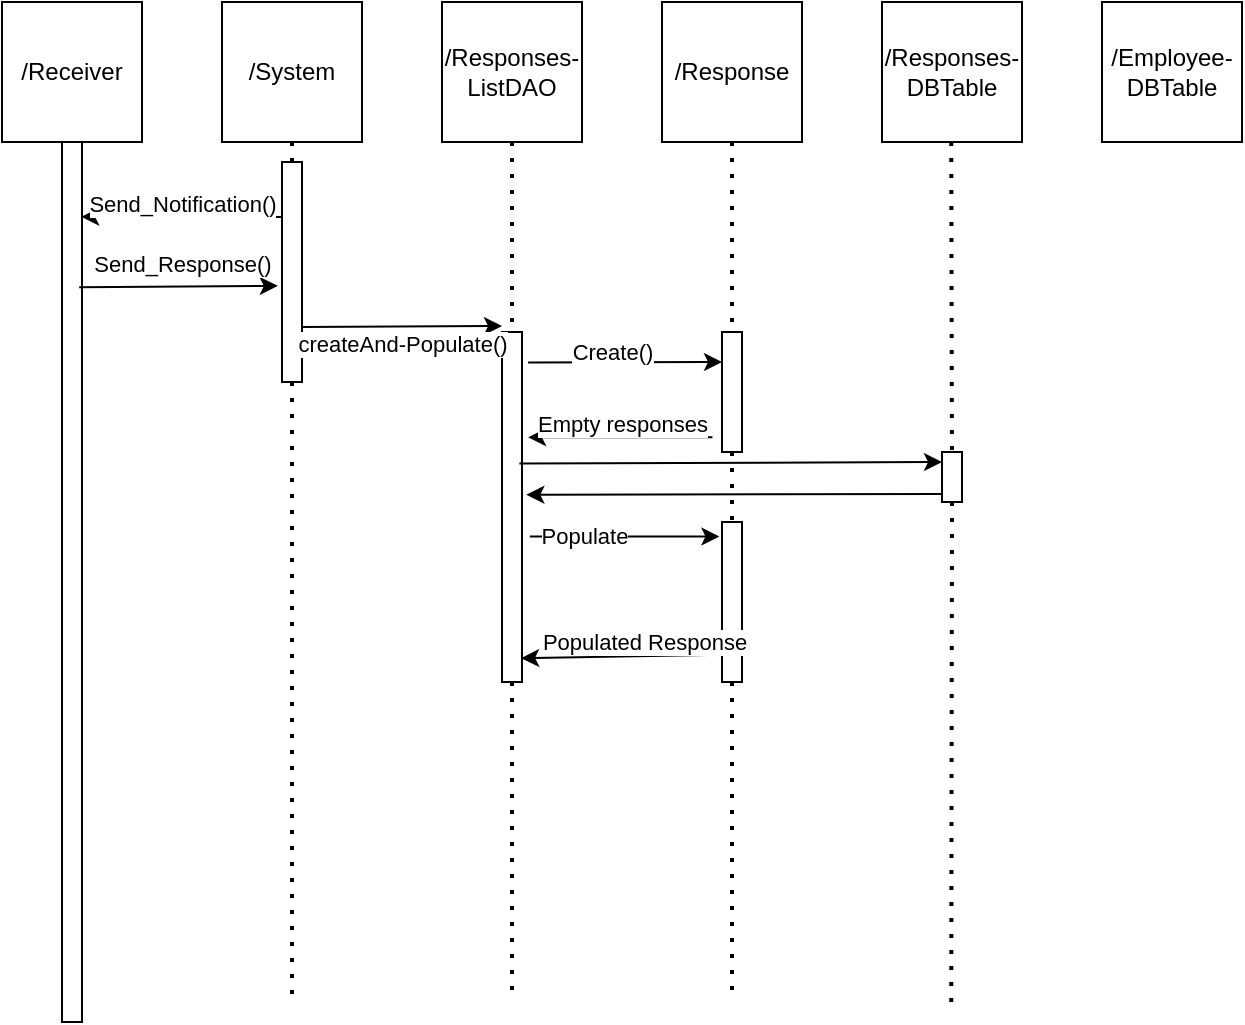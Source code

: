 <mxfile version="23.1.5" type="github">
  <diagram name="Page-1" id="k59Omqp7S_XQz2QBfn44">
    <mxGraphModel dx="722" dy="325" grid="1" gridSize="10" guides="1" tooltips="1" connect="1" arrows="1" fold="1" page="1" pageScale="1" pageWidth="850" pageHeight="1100" math="0" shadow="0">
      <root>
        <mxCell id="0" />
        <mxCell id="1" parent="0" />
        <mxCell id="Vfp6eLegOjYmduUzVoi8-1" value="/Receiver" style="whiteSpace=wrap;html=1;aspect=fixed;" parent="1" vertex="1">
          <mxGeometry x="120" y="20" width="70" height="70" as="geometry" />
        </mxCell>
        <mxCell id="Vfp6eLegOjYmduUzVoi8-2" value="/System" style="whiteSpace=wrap;html=1;aspect=fixed;" parent="1" vertex="1">
          <mxGeometry x="230" y="20" width="70" height="70" as="geometry" />
        </mxCell>
        <mxCell id="Vfp6eLegOjYmduUzVoi8-5" value="" style="rounded=0;whiteSpace=wrap;html=1;" parent="1" vertex="1">
          <mxGeometry x="150" y="90" width="10" height="440" as="geometry" />
        </mxCell>
        <mxCell id="Vfp6eLegOjYmduUzVoi8-6" value="" style="endArrow=none;dashed=1;html=1;dashPattern=1 3;strokeWidth=2;rounded=0;exitX=0.5;exitY=1;exitDx=0;exitDy=0;" parent="1" source="TXRaw1fAJytj_A3V21l3-1" edge="1">
          <mxGeometry width="50" height="50" relative="1" as="geometry">
            <mxPoint x="390" y="150" as="sourcePoint" />
            <mxPoint x="265" y="520" as="targetPoint" />
          </mxGeometry>
        </mxCell>
        <mxCell id="Vfp6eLegOjYmduUzVoi8-9" value="/Responses-ListDAO" style="whiteSpace=wrap;html=1;aspect=fixed;" parent="1" vertex="1">
          <mxGeometry x="340" y="20" width="70" height="70" as="geometry" />
        </mxCell>
        <mxCell id="Vfp6eLegOjYmduUzVoi8-10" value="" style="endArrow=none;dashed=1;html=1;dashPattern=1 3;strokeWidth=2;rounded=0;" parent="1" source="TXRaw1fAJytj_A3V21l3-24" edge="1">
          <mxGeometry width="50" height="50" relative="1" as="geometry">
            <mxPoint x="375" y="90" as="sourcePoint" />
            <mxPoint x="375" y="520" as="targetPoint" />
          </mxGeometry>
        </mxCell>
        <mxCell id="Vfp6eLegOjYmduUzVoi8-11" value="/Response" style="whiteSpace=wrap;html=1;aspect=fixed;" parent="1" vertex="1">
          <mxGeometry x="450" y="20" width="70" height="70" as="geometry" />
        </mxCell>
        <mxCell id="Vfp6eLegOjYmduUzVoi8-12" value="" style="endArrow=none;dashed=1;html=1;dashPattern=1 3;strokeWidth=2;rounded=0;exitX=0.5;exitY=1;exitDx=0;exitDy=0;" parent="1" source="TXRaw1fAJytj_A3V21l3-35" edge="1">
          <mxGeometry width="50" height="50" relative="1" as="geometry">
            <mxPoint x="610" y="150" as="sourcePoint" />
            <mxPoint x="485" y="520" as="targetPoint" />
          </mxGeometry>
        </mxCell>
        <mxCell id="TXRaw1fAJytj_A3V21l3-2" value="" style="endArrow=none;dashed=1;html=1;dashPattern=1 3;strokeWidth=2;rounded=0;exitX=0.5;exitY=1;exitDx=0;exitDy=0;" edge="1" parent="1" source="Vfp6eLegOjYmduUzVoi8-2" target="TXRaw1fAJytj_A3V21l3-1">
          <mxGeometry width="50" height="50" relative="1" as="geometry">
            <mxPoint x="265" y="90" as="sourcePoint" />
            <mxPoint x="265" y="520" as="targetPoint" />
          </mxGeometry>
        </mxCell>
        <mxCell id="TXRaw1fAJytj_A3V21l3-1" value="" style="rounded=0;whiteSpace=wrap;html=1;" vertex="1" parent="1">
          <mxGeometry x="260" y="100" width="10" height="110" as="geometry" />
        </mxCell>
        <mxCell id="TXRaw1fAJytj_A3V21l3-7" value="" style="endArrow=none;dashed=1;html=1;dashPattern=1 3;strokeWidth=2;rounded=0;exitX=0.5;exitY=1;exitDx=0;exitDy=0;" edge="1" parent="1" source="Vfp6eLegOjYmduUzVoi8-9">
          <mxGeometry width="50" height="50" relative="1" as="geometry">
            <mxPoint x="375" y="90" as="sourcePoint" />
            <mxPoint x="375" y="90" as="targetPoint" />
          </mxGeometry>
        </mxCell>
        <mxCell id="TXRaw1fAJytj_A3V21l3-11" value="/Responses-DBTable" style="whiteSpace=wrap;html=1;aspect=fixed;" vertex="1" parent="1">
          <mxGeometry x="560" y="20" width="70" height="70" as="geometry" />
        </mxCell>
        <mxCell id="TXRaw1fAJytj_A3V21l3-12" value="/Employee-DBTable" style="whiteSpace=wrap;html=1;aspect=fixed;" vertex="1" parent="1">
          <mxGeometry x="670" y="20" width="70" height="70" as="geometry" />
        </mxCell>
        <mxCell id="TXRaw1fAJytj_A3V21l3-14" value="" style="endArrow=none;dashed=1;html=1;dashPattern=1 3;strokeWidth=2;rounded=0;exitX=0.5;exitY=1;exitDx=0;exitDy=0;" edge="1" parent="1" source="TXRaw1fAJytj_A3V21l3-15">
          <mxGeometry width="50" height="50" relative="1" as="geometry">
            <mxPoint x="594.62" y="90" as="sourcePoint" />
            <mxPoint x="594.62" y="520" as="targetPoint" />
          </mxGeometry>
        </mxCell>
        <mxCell id="TXRaw1fAJytj_A3V21l3-16" value="" style="endArrow=none;dashed=1;html=1;dashPattern=1 3;strokeWidth=2;rounded=0;exitX=0.5;exitY=1;exitDx=0;exitDy=0;" edge="1" parent="1" target="TXRaw1fAJytj_A3V21l3-15">
          <mxGeometry width="50" height="50" relative="1" as="geometry">
            <mxPoint x="594.62" y="90" as="sourcePoint" />
            <mxPoint x="594.62" y="520" as="targetPoint" />
          </mxGeometry>
        </mxCell>
        <mxCell id="TXRaw1fAJytj_A3V21l3-15" value="" style="rounded=0;whiteSpace=wrap;html=1;" vertex="1" parent="1">
          <mxGeometry x="590" y="245" width="10" height="25" as="geometry" />
        </mxCell>
        <mxCell id="TXRaw1fAJytj_A3V21l3-18" value="" style="endArrow=classic;html=1;rounded=0;entryX=0.959;entryY=0.085;entryDx=0;entryDy=0;entryPerimeter=0;exitX=0;exitY=0.25;exitDx=0;exitDy=0;" edge="1" parent="1" source="TXRaw1fAJytj_A3V21l3-1" target="Vfp6eLegOjYmduUzVoi8-5">
          <mxGeometry width="50" height="50" relative="1" as="geometry">
            <mxPoint x="280" y="170" as="sourcePoint" />
            <mxPoint x="330" y="120" as="targetPoint" />
          </mxGeometry>
        </mxCell>
        <mxCell id="TXRaw1fAJytj_A3V21l3-20" value="Send_Notification()" style="edgeLabel;html=1;align=center;verticalAlign=middle;resizable=0;points=[];" vertex="1" connectable="0" parent="TXRaw1fAJytj_A3V21l3-18">
          <mxGeometry x="0.313" relative="1" as="geometry">
            <mxPoint x="16" y="-7" as="offset" />
          </mxGeometry>
        </mxCell>
        <mxCell id="TXRaw1fAJytj_A3V21l3-21" value="" style="endArrow=classic;html=1;rounded=0;exitX=0.959;exitY=0.165;exitDx=0;exitDy=0;exitPerimeter=0;entryX=-0.11;entryY=0.563;entryDx=0;entryDy=0;entryPerimeter=0;" edge="1" parent="1">
          <mxGeometry width="50" height="50" relative="1" as="geometry">
            <mxPoint x="158.59" y="162.6" as="sourcePoint" />
            <mxPoint x="257.9" y="161.93" as="targetPoint" />
          </mxGeometry>
        </mxCell>
        <mxCell id="TXRaw1fAJytj_A3V21l3-23" value="Send_Response()" style="edgeLabel;html=1;align=center;verticalAlign=middle;resizable=0;points=[];" vertex="1" connectable="0" parent="TXRaw1fAJytj_A3V21l3-21">
          <mxGeometry x="-0.333" relative="1" as="geometry">
            <mxPoint x="18" y="-12" as="offset" />
          </mxGeometry>
        </mxCell>
        <mxCell id="TXRaw1fAJytj_A3V21l3-25" value="" style="endArrow=none;dashed=1;html=1;dashPattern=1 3;strokeWidth=2;rounded=0;" edge="1" parent="1" target="TXRaw1fAJytj_A3V21l3-24">
          <mxGeometry width="50" height="50" relative="1" as="geometry">
            <mxPoint x="375" y="90" as="sourcePoint" />
            <mxPoint x="375" y="520" as="targetPoint" />
          </mxGeometry>
        </mxCell>
        <mxCell id="TXRaw1fAJytj_A3V21l3-24" value="" style="rounded=0;whiteSpace=wrap;html=1;" vertex="1" parent="1">
          <mxGeometry x="370" y="185" width="10" height="175" as="geometry" />
        </mxCell>
        <mxCell id="TXRaw1fAJytj_A3V21l3-26" value="" style="endArrow=classic;html=1;rounded=0;exitX=1;exitY=0.75;exitDx=0;exitDy=0;" edge="1" parent="1" source="TXRaw1fAJytj_A3V21l3-1">
          <mxGeometry width="50" height="50" relative="1" as="geometry">
            <mxPoint x="410" y="200" as="sourcePoint" />
            <mxPoint x="370" y="182" as="targetPoint" />
          </mxGeometry>
        </mxCell>
        <mxCell id="TXRaw1fAJytj_A3V21l3-28" value="createAnd-Populate()" style="edgeLabel;html=1;align=center;verticalAlign=middle;resizable=0;points=[];" vertex="1" connectable="0" parent="TXRaw1fAJytj_A3V21l3-26">
          <mxGeometry x="-0.396" y="4" relative="1" as="geometry">
            <mxPoint x="20" y="12" as="offset" />
          </mxGeometry>
        </mxCell>
        <mxCell id="TXRaw1fAJytj_A3V21l3-30" value="" style="endArrow=none;dashed=1;html=1;dashPattern=1 3;strokeWidth=2;rounded=0;exitX=0.5;exitY=1;exitDx=0;exitDy=0;" edge="1" parent="1" source="Vfp6eLegOjYmduUzVoi8-11" target="TXRaw1fAJytj_A3V21l3-29">
          <mxGeometry width="50" height="50" relative="1" as="geometry">
            <mxPoint x="485" y="90" as="sourcePoint" />
            <mxPoint x="485" y="520" as="targetPoint" />
          </mxGeometry>
        </mxCell>
        <mxCell id="TXRaw1fAJytj_A3V21l3-29" value="" style="rounded=0;whiteSpace=wrap;html=1;" vertex="1" parent="1">
          <mxGeometry x="480" y="185" width="10" height="60" as="geometry" />
        </mxCell>
        <mxCell id="TXRaw1fAJytj_A3V21l3-31" value="" style="endArrow=classic;html=1;rounded=0;exitX=1.304;exitY=0.087;exitDx=0;exitDy=0;exitPerimeter=0;entryX=0;entryY=0.25;entryDx=0;entryDy=0;" edge="1" parent="1" source="TXRaw1fAJytj_A3V21l3-24" target="TXRaw1fAJytj_A3V21l3-29">
          <mxGeometry width="50" height="50" relative="1" as="geometry">
            <mxPoint x="390" y="230" as="sourcePoint" />
            <mxPoint x="440" y="180" as="targetPoint" />
          </mxGeometry>
        </mxCell>
        <mxCell id="TXRaw1fAJytj_A3V21l3-32" value="Create()" style="edgeLabel;html=1;align=center;verticalAlign=middle;resizable=0;points=[];" vertex="1" connectable="0" parent="TXRaw1fAJytj_A3V21l3-31">
          <mxGeometry x="-0.444" y="5" relative="1" as="geometry">
            <mxPoint x="15" as="offset" />
          </mxGeometry>
        </mxCell>
        <mxCell id="TXRaw1fAJytj_A3V21l3-33" value="" style="endArrow=classic;html=1;rounded=0;exitX=-0.478;exitY=0.878;exitDx=0;exitDy=0;exitPerimeter=0;entryX=1.304;entryY=0.301;entryDx=0;entryDy=0;entryPerimeter=0;" edge="1" parent="1" source="TXRaw1fAJytj_A3V21l3-29" target="TXRaw1fAJytj_A3V21l3-24">
          <mxGeometry width="50" height="50" relative="1" as="geometry">
            <mxPoint x="390" y="230" as="sourcePoint" />
            <mxPoint x="440" y="180" as="targetPoint" />
          </mxGeometry>
        </mxCell>
        <mxCell id="TXRaw1fAJytj_A3V21l3-34" value="Empty responses" style="edgeLabel;html=1;align=center;verticalAlign=middle;resizable=0;points=[];" vertex="1" connectable="0" parent="TXRaw1fAJytj_A3V21l3-33">
          <mxGeometry x="0.453" y="-7" relative="1" as="geometry">
            <mxPoint x="22" as="offset" />
          </mxGeometry>
        </mxCell>
        <mxCell id="TXRaw1fAJytj_A3V21l3-36" value="" style="endArrow=none;dashed=1;html=1;dashPattern=1 3;strokeWidth=2;rounded=0;exitX=0.5;exitY=1;exitDx=0;exitDy=0;" edge="1" parent="1" source="TXRaw1fAJytj_A3V21l3-29" target="TXRaw1fAJytj_A3V21l3-35">
          <mxGeometry width="50" height="50" relative="1" as="geometry">
            <mxPoint x="485" y="245" as="sourcePoint" />
            <mxPoint x="485" y="520" as="targetPoint" />
          </mxGeometry>
        </mxCell>
        <mxCell id="TXRaw1fAJytj_A3V21l3-35" value="" style="rounded=0;whiteSpace=wrap;html=1;" vertex="1" parent="1">
          <mxGeometry x="480" y="280" width="10" height="80" as="geometry" />
        </mxCell>
        <mxCell id="TXRaw1fAJytj_A3V21l3-37" value="" style="endArrow=classic;html=1;rounded=0;entryX=-0.13;entryY=0.091;entryDx=0;entryDy=0;entryPerimeter=0;exitX=1.391;exitY=0.584;exitDx=0;exitDy=0;exitPerimeter=0;" edge="1" parent="1" source="TXRaw1fAJytj_A3V21l3-24" target="TXRaw1fAJytj_A3V21l3-35">
          <mxGeometry width="50" height="50" relative="1" as="geometry">
            <mxPoint x="390" y="320" as="sourcePoint" />
            <mxPoint x="440" y="270" as="targetPoint" />
          </mxGeometry>
        </mxCell>
        <mxCell id="TXRaw1fAJytj_A3V21l3-38" value="Populate" style="edgeLabel;html=1;align=center;verticalAlign=middle;resizable=0;points=[];" vertex="1" connectable="0" parent="TXRaw1fAJytj_A3V21l3-37">
          <mxGeometry x="-0.431" relative="1" as="geometry">
            <mxPoint as="offset" />
          </mxGeometry>
        </mxCell>
        <mxCell id="TXRaw1fAJytj_A3V21l3-39" value="" style="endArrow=classic;html=1;rounded=0;exitX=0.043;exitY=0.83;exitDx=0;exitDy=0;exitPerimeter=0;entryX=0.957;entryY=0.932;entryDx=0;entryDy=0;entryPerimeter=0;" edge="1" parent="1" source="TXRaw1fAJytj_A3V21l3-35" target="TXRaw1fAJytj_A3V21l3-24">
          <mxGeometry width="50" height="50" relative="1" as="geometry">
            <mxPoint x="390" y="320" as="sourcePoint" />
            <mxPoint x="440" y="270" as="targetPoint" />
          </mxGeometry>
        </mxCell>
        <mxCell id="TXRaw1fAJytj_A3V21l3-40" value="Populated Response" style="edgeLabel;html=1;align=center;verticalAlign=middle;resizable=0;points=[];" vertex="1" connectable="0" parent="TXRaw1fAJytj_A3V21l3-39">
          <mxGeometry x="0.431" y="1" relative="1" as="geometry">
            <mxPoint x="32" y="-9" as="offset" />
          </mxGeometry>
        </mxCell>
        <mxCell id="TXRaw1fAJytj_A3V21l3-42" value="" style="endArrow=classic;html=1;rounded=0;exitX=0.87;exitY=0.376;exitDx=0;exitDy=0;exitPerimeter=0;" edge="1" parent="1" source="TXRaw1fAJytj_A3V21l3-24">
          <mxGeometry width="50" height="50" relative="1" as="geometry">
            <mxPoint x="390" y="250" as="sourcePoint" />
            <mxPoint x="590" y="250" as="targetPoint" />
          </mxGeometry>
        </mxCell>
        <mxCell id="TXRaw1fAJytj_A3V21l3-43" value="" style="endArrow=classic;html=1;rounded=0;entryX=1.217;entryY=0.465;entryDx=0;entryDy=0;entryPerimeter=0;" edge="1" parent="1" target="TXRaw1fAJytj_A3V21l3-24">
          <mxGeometry width="50" height="50" relative="1" as="geometry">
            <mxPoint x="590" y="266" as="sourcePoint" />
            <mxPoint x="600" y="210" as="targetPoint" />
          </mxGeometry>
        </mxCell>
      </root>
    </mxGraphModel>
  </diagram>
</mxfile>
